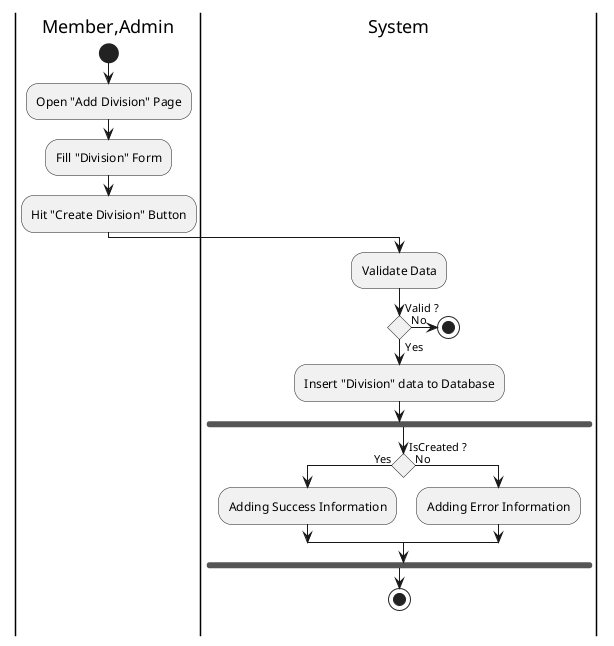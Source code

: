 @startuml CreateDivision

skinparam ConditionEndStyle hline
skinparam conditionStyle diamond
skinparam Monochrome true
skinparam Shadowing false

|Member,Admin|
start
:Open "Add Division" Page;
:Fill "Division" Form;
:Hit "Create Division" Button;

|System|
:Validate Data;
if (Valid ?) then (Yes)
    :Insert "Division" data to Database;
    fork
        if (IsCreated ?) then (Yes)
            :Adding Success Information;
        else (No)
            :Adding Error Information;
        endif
    endfork
    stop
else (No)
    stop
endif
@enduml
